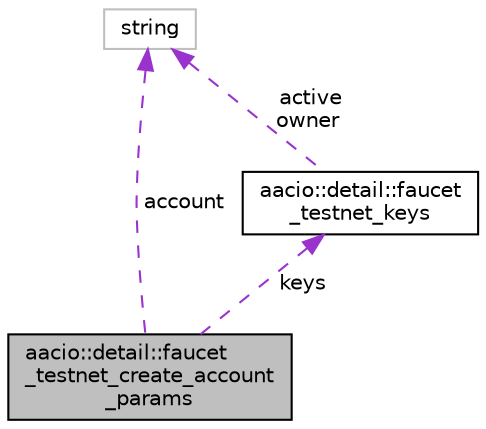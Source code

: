 digraph "aacio::detail::faucet_testnet_create_account_params"
{
  edge [fontname="Helvetica",fontsize="10",labelfontname="Helvetica",labelfontsize="10"];
  node [fontname="Helvetica",fontsize="10",shape=record];
  Node1 [label="aacio::detail::faucet\l_testnet_create_account\l_params",height=0.2,width=0.4,color="black", fillcolor="grey75", style="filled", fontcolor="black"];
  Node2 -> Node1 [dir="back",color="darkorchid3",fontsize="10",style="dashed",label=" account" ,fontname="Helvetica"];
  Node2 [label="string",height=0.2,width=0.4,color="grey75", fillcolor="white", style="filled"];
  Node3 -> Node1 [dir="back",color="darkorchid3",fontsize="10",style="dashed",label=" keys" ,fontname="Helvetica"];
  Node3 [label="aacio::detail::faucet\l_testnet_keys",height=0.2,width=0.4,color="black", fillcolor="white", style="filled",URL="$structaacio_1_1detail_1_1faucet__testnet__keys.html"];
  Node2 -> Node3 [dir="back",color="darkorchid3",fontsize="10",style="dashed",label=" active\nowner" ,fontname="Helvetica"];
}
